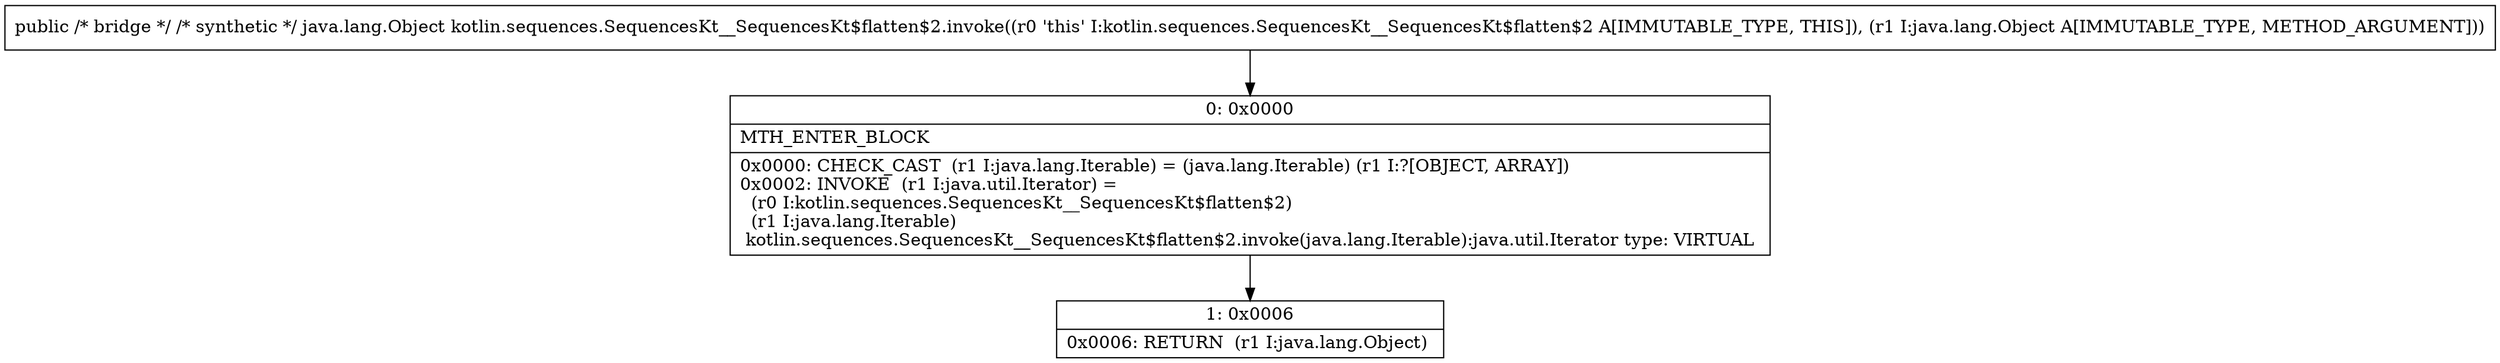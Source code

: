 digraph "CFG forkotlin.sequences.SequencesKt__SequencesKt$flatten$2.invoke(Ljava\/lang\/Object;)Ljava\/lang\/Object;" {
Node_0 [shape=record,label="{0\:\ 0x0000|MTH_ENTER_BLOCK\l|0x0000: CHECK_CAST  (r1 I:java.lang.Iterable) = (java.lang.Iterable) (r1 I:?[OBJECT, ARRAY]) \l0x0002: INVOKE  (r1 I:java.util.Iterator) = \l  (r0 I:kotlin.sequences.SequencesKt__SequencesKt$flatten$2)\l  (r1 I:java.lang.Iterable)\l kotlin.sequences.SequencesKt__SequencesKt$flatten$2.invoke(java.lang.Iterable):java.util.Iterator type: VIRTUAL \l}"];
Node_1 [shape=record,label="{1\:\ 0x0006|0x0006: RETURN  (r1 I:java.lang.Object) \l}"];
MethodNode[shape=record,label="{public \/* bridge *\/ \/* synthetic *\/ java.lang.Object kotlin.sequences.SequencesKt__SequencesKt$flatten$2.invoke((r0 'this' I:kotlin.sequences.SequencesKt__SequencesKt$flatten$2 A[IMMUTABLE_TYPE, THIS]), (r1 I:java.lang.Object A[IMMUTABLE_TYPE, METHOD_ARGUMENT])) }"];
MethodNode -> Node_0;
Node_0 -> Node_1;
}

